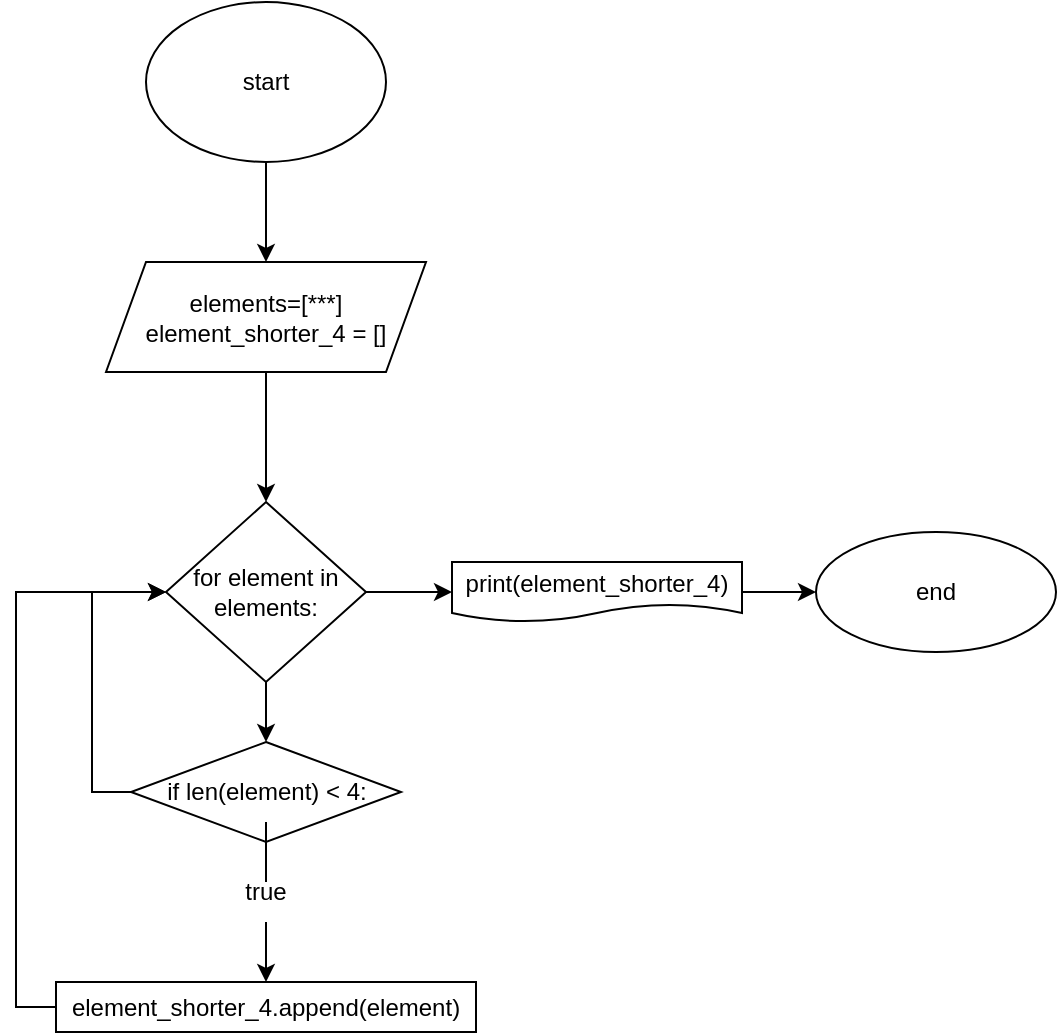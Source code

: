 <mxfile version="20.2.3" type="device"><diagram id="R2lEEEUBdFMjLlhIrx00" name="Page-1"><mxGraphModel dx="1422" dy="865" grid="1" gridSize="10" guides="1" tooltips="1" connect="1" arrows="1" fold="1" page="1" pageScale="1" pageWidth="850" pageHeight="1100" math="0" shadow="0" extFonts="Permanent Marker^https://fonts.googleapis.com/css?family=Permanent+Marker"><root><mxCell id="0"/><mxCell id="1" parent="0"/><mxCell id="st70tFuOB-3HDvw7yf-V-3" style="edgeStyle=orthogonalEdgeStyle;rounded=0;orthogonalLoop=1;jettySize=auto;html=1;exitX=0.5;exitY=1;exitDx=0;exitDy=0;entryX=0.5;entryY=0;entryDx=0;entryDy=0;" edge="1" parent="1" source="st70tFuOB-3HDvw7yf-V-1" target="st70tFuOB-3HDvw7yf-V-2"><mxGeometry relative="1" as="geometry"/></mxCell><mxCell id="st70tFuOB-3HDvw7yf-V-1" value="start" style="ellipse;whiteSpace=wrap;html=1;" vertex="1" parent="1"><mxGeometry x="105" y="40" width="120" height="80" as="geometry"/></mxCell><mxCell id="st70tFuOB-3HDvw7yf-V-5" style="edgeStyle=orthogonalEdgeStyle;rounded=0;orthogonalLoop=1;jettySize=auto;html=1;exitX=0.5;exitY=1;exitDx=0;exitDy=0;entryX=0.5;entryY=0;entryDx=0;entryDy=0;" edge="1" parent="1" source="st70tFuOB-3HDvw7yf-V-2" target="st70tFuOB-3HDvw7yf-V-4"><mxGeometry relative="1" as="geometry"/></mxCell><mxCell id="st70tFuOB-3HDvw7yf-V-2" value="elements=[***]&lt;br&gt;element_shorter_4 = []" style="shape=parallelogram;perimeter=parallelogramPerimeter;whiteSpace=wrap;html=1;fixedSize=1;" vertex="1" parent="1"><mxGeometry x="85" y="170" width="160" height="55" as="geometry"/></mxCell><mxCell id="st70tFuOB-3HDvw7yf-V-7" style="edgeStyle=orthogonalEdgeStyle;rounded=0;orthogonalLoop=1;jettySize=auto;html=1;exitX=0.5;exitY=1;exitDx=0;exitDy=0;entryX=0.5;entryY=0;entryDx=0;entryDy=0;" edge="1" parent="1" source="st70tFuOB-3HDvw7yf-V-4" target="st70tFuOB-3HDvw7yf-V-6"><mxGeometry relative="1" as="geometry"/></mxCell><mxCell id="st70tFuOB-3HDvw7yf-V-17" style="edgeStyle=orthogonalEdgeStyle;rounded=0;orthogonalLoop=1;jettySize=auto;html=1;exitX=1;exitY=0.5;exitDx=0;exitDy=0;entryX=0;entryY=0.5;entryDx=0;entryDy=0;" edge="1" parent="1" source="st70tFuOB-3HDvw7yf-V-4" target="st70tFuOB-3HDvw7yf-V-16"><mxGeometry relative="1" as="geometry"/></mxCell><mxCell id="st70tFuOB-3HDvw7yf-V-4" value="for element in elements:" style="rhombus;whiteSpace=wrap;html=1;" vertex="1" parent="1"><mxGeometry x="115" y="290" width="100" height="90" as="geometry"/></mxCell><mxCell id="st70tFuOB-3HDvw7yf-V-10" value="" style="edgeStyle=orthogonalEdgeStyle;rounded=0;orthogonalLoop=1;jettySize=auto;html=1;startArrow=none;" edge="1" parent="1" source="st70tFuOB-3HDvw7yf-V-11" target="st70tFuOB-3HDvw7yf-V-9"><mxGeometry relative="1" as="geometry"><Array as="points"><mxPoint x="165" y="480"/><mxPoint x="165" y="480"/></Array></mxGeometry></mxCell><mxCell id="st70tFuOB-3HDvw7yf-V-14" style="edgeStyle=orthogonalEdgeStyle;rounded=0;orthogonalLoop=1;jettySize=auto;html=1;entryX=0;entryY=0.5;entryDx=0;entryDy=0;" edge="1" parent="1" source="st70tFuOB-3HDvw7yf-V-6" target="st70tFuOB-3HDvw7yf-V-4"><mxGeometry relative="1" as="geometry"><Array as="points"><mxPoint x="78" y="435"/><mxPoint x="78" y="335"/></Array></mxGeometry></mxCell><mxCell id="st70tFuOB-3HDvw7yf-V-6" value="&lt;div style=&quot;line-height: 27px;&quot;&gt;if len(element) &amp;lt; 4:&lt;/div&gt;" style="rhombus;whiteSpace=wrap;html=1;" vertex="1" parent="1"><mxGeometry x="97.5" y="410" width="135" height="50" as="geometry"/></mxCell><mxCell id="st70tFuOB-3HDvw7yf-V-15" style="edgeStyle=orthogonalEdgeStyle;rounded=0;orthogonalLoop=1;jettySize=auto;html=1;entryX=0;entryY=0.5;entryDx=0;entryDy=0;" edge="1" parent="1" source="st70tFuOB-3HDvw7yf-V-9" target="st70tFuOB-3HDvw7yf-V-4"><mxGeometry relative="1" as="geometry"><Array as="points"><mxPoint x="40" y="543"/><mxPoint x="40" y="335"/></Array></mxGeometry></mxCell><mxCell id="st70tFuOB-3HDvw7yf-V-9" value="&lt;div style=&quot;line-height: 27px;&quot;&gt;element_shorter_4.append(element)&lt;/div&gt;" style="whiteSpace=wrap;html=1;" vertex="1" parent="1"><mxGeometry x="60" y="530" width="210" height="25" as="geometry"/></mxCell><mxCell id="st70tFuOB-3HDvw7yf-V-11" value="true" style="text;html=1;strokeColor=none;fillColor=none;align=center;verticalAlign=middle;whiteSpace=wrap;rounded=0;" vertex="1" parent="1"><mxGeometry x="135" y="470" width="60" height="30" as="geometry"/></mxCell><mxCell id="st70tFuOB-3HDvw7yf-V-13" value="" style="edgeStyle=orthogonalEdgeStyle;rounded=0;orthogonalLoop=1;jettySize=auto;html=1;endArrow=none;" edge="1" parent="1" source="st70tFuOB-3HDvw7yf-V-6" target="st70tFuOB-3HDvw7yf-V-11"><mxGeometry relative="1" as="geometry"><mxPoint x="165" y="460" as="sourcePoint"/><mxPoint x="165" y="530" as="targetPoint"/><Array as="points"/></mxGeometry></mxCell><mxCell id="st70tFuOB-3HDvw7yf-V-19" value="" style="edgeStyle=orthogonalEdgeStyle;rounded=0;orthogonalLoop=1;jettySize=auto;html=1;" edge="1" parent="1" source="st70tFuOB-3HDvw7yf-V-16" target="st70tFuOB-3HDvw7yf-V-18"><mxGeometry relative="1" as="geometry"/></mxCell><mxCell id="st70tFuOB-3HDvw7yf-V-16" value="&lt;div style=&quot;line-height: 27px;&quot;&gt;&lt;div style=&quot;&quot;&gt;print(element_shorter_4)&lt;/div&gt;&lt;/div&gt;" style="shape=document;whiteSpace=wrap;html=1;boundedLbl=1;" vertex="1" parent="1"><mxGeometry x="258" y="320" width="145" height="30" as="geometry"/></mxCell><mxCell id="st70tFuOB-3HDvw7yf-V-18" value="end" style="ellipse;whiteSpace=wrap;html=1;" vertex="1" parent="1"><mxGeometry x="440" y="305" width="120" height="60" as="geometry"/></mxCell></root></mxGraphModel></diagram></mxfile>